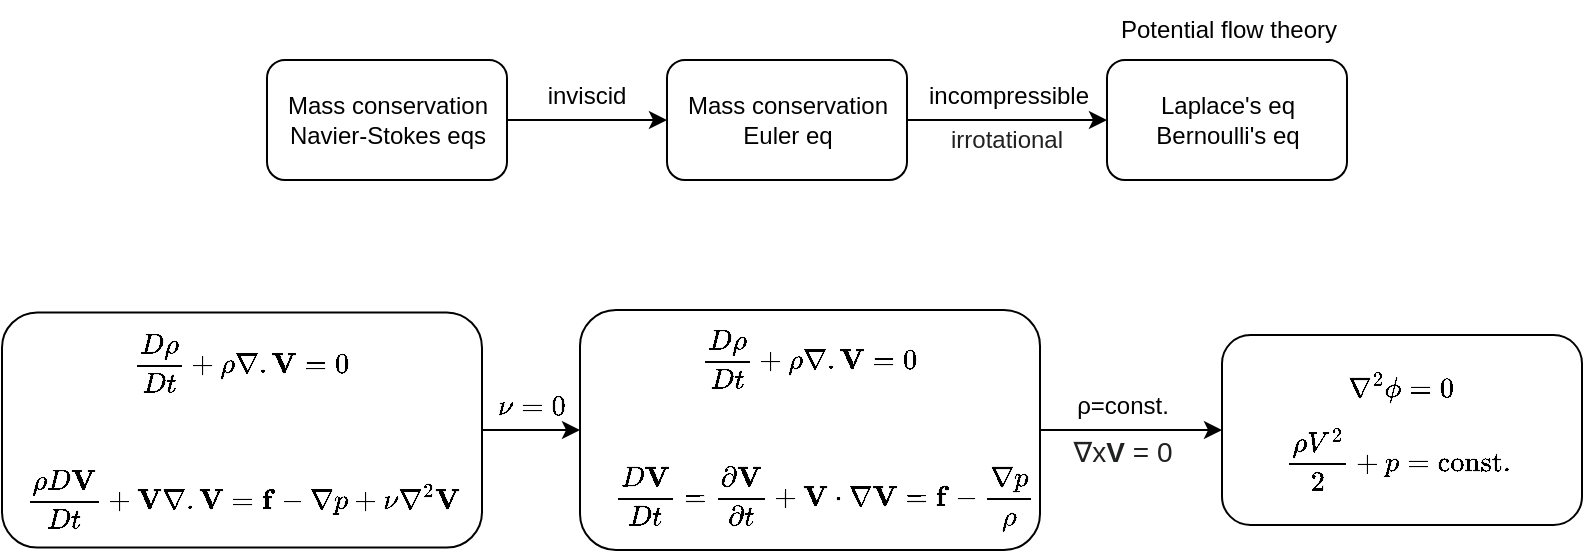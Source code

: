 <mxfile version="21.3.0" type="device">
  <diagram id="C5RBs43oDa-KdzZeNtuy" name="Page-1">
    <mxGraphModel dx="952" dy="624" grid="1" gridSize="10" guides="1" tooltips="1" connect="1" arrows="1" fold="1" page="1" pageScale="1" pageWidth="827" pageHeight="1169" math="1" shadow="0">
      <root>
        <mxCell id="WIyWlLk6GJQsqaUBKTNV-0" />
        <mxCell id="WIyWlLk6GJQsqaUBKTNV-1" parent="WIyWlLk6GJQsqaUBKTNV-0" />
        <mxCell id="h3iGEbAcrN5iRnqlv0FF-5" value="" style="edgeStyle=orthogonalEdgeStyle;rounded=0;orthogonalLoop=1;jettySize=auto;html=1;" parent="WIyWlLk6GJQsqaUBKTNV-1" source="h3iGEbAcrN5iRnqlv0FF-2" target="h3iGEbAcrN5iRnqlv0FF-4" edge="1">
          <mxGeometry relative="1" as="geometry" />
        </mxCell>
        <mxCell id="h3iGEbAcrN5iRnqlv0FF-2" value="Mass conservation&lt;br&gt;Navier-Stokes eqs" style="whiteSpace=wrap;html=1;rounded=1;glass=0;strokeWidth=1;shadow=0;" parent="WIyWlLk6GJQsqaUBKTNV-1" vertex="1">
          <mxGeometry x="142.5" y="230" width="120" height="60" as="geometry" />
        </mxCell>
        <mxCell id="h3iGEbAcrN5iRnqlv0FF-8" value="" style="edgeStyle=orthogonalEdgeStyle;rounded=0;orthogonalLoop=1;jettySize=auto;html=1;" parent="WIyWlLk6GJQsqaUBKTNV-1" source="h3iGEbAcrN5iRnqlv0FF-4" target="h3iGEbAcrN5iRnqlv0FF-7" edge="1">
          <mxGeometry relative="1" as="geometry" />
        </mxCell>
        <mxCell id="h3iGEbAcrN5iRnqlv0FF-4" value="Mass conservation&lt;br&gt;Euler eq" style="whiteSpace=wrap;html=1;rounded=1;glass=0;strokeWidth=1;shadow=0;" parent="WIyWlLk6GJQsqaUBKTNV-1" vertex="1">
          <mxGeometry x="342.5" y="230" width="120" height="60" as="geometry" />
        </mxCell>
        <mxCell id="h3iGEbAcrN5iRnqlv0FF-6" value="inviscid" style="text;html=1;align=center;verticalAlign=middle;resizable=0;points=[];autosize=1;strokeColor=none;fillColor=none;" parent="WIyWlLk6GJQsqaUBKTNV-1" vertex="1">
          <mxGeometry x="271.5" y="233" width="60" height="30" as="geometry" />
        </mxCell>
        <mxCell id="h3iGEbAcrN5iRnqlv0FF-7" value="Laplace&#39;s eq&lt;br&gt;Bernoulli&#39;s eq" style="whiteSpace=wrap;html=1;rounded=1;glass=0;strokeWidth=1;shadow=0;" parent="WIyWlLk6GJQsqaUBKTNV-1" vertex="1">
          <mxGeometry x="562.5" y="230" width="120" height="60" as="geometry" />
        </mxCell>
        <mxCell id="h3iGEbAcrN5iRnqlv0FF-9" value="incompressible" style="text;html=1;align=center;verticalAlign=middle;resizable=0;points=[];autosize=1;strokeColor=none;fillColor=none;" parent="WIyWlLk6GJQsqaUBKTNV-1" vertex="1">
          <mxGeometry x="462.5" y="233" width="100" height="30" as="geometry" />
        </mxCell>
        <mxCell id="h3iGEbAcrN5iRnqlv0FF-10" value="&lt;div style=&quot;text-align: start;&quot;&gt;&lt;font style=&quot;font-size: 12px;&quot; face=&quot;sans-serif&quot; color=&quot;#202122&quot;&gt;&lt;span style=&quot;background-color: rgb(255, 255, 255);&quot;&gt;irrotational&lt;/span&gt;&lt;/font&gt;&lt;/div&gt;" style="text;html=1;align=center;verticalAlign=middle;resizable=0;points=[];autosize=1;strokeColor=none;fillColor=none;" parent="WIyWlLk6GJQsqaUBKTNV-1" vertex="1">
          <mxGeometry x="471.5" y="255" width="80" height="30" as="geometry" />
        </mxCell>
        <mxCell id="9WPusUnOcBkyx_wIXrei-0" value="Potential flow theory" style="text;html=1;align=center;verticalAlign=middle;resizable=0;points=[];autosize=1;strokeColor=none;fillColor=none;" parent="WIyWlLk6GJQsqaUBKTNV-1" vertex="1">
          <mxGeometry x="557.5" y="200" width="130" height="30" as="geometry" />
        </mxCell>
        <mxCell id="b8Hv4RSbSWvBp6GGg8zf-2" value="" style="edgeStyle=orthogonalEdgeStyle;rounded=0;orthogonalLoop=1;jettySize=auto;html=1;" parent="WIyWlLk6GJQsqaUBKTNV-1" source="b8Hv4RSbSWvBp6GGg8zf-3" target="b8Hv4RSbSWvBp6GGg8zf-5" edge="1">
          <mxGeometry relative="1" as="geometry" />
        </mxCell>
        <mxCell id="b8Hv4RSbSWvBp6GGg8zf-3" value="$$\frac{D\rho}{Dt}+\rho\nabla.\mathbf{V}&lt;br&gt;&amp;nbsp;=0$$&lt;br&gt;$$\frac{\rho D\mathbf{V}&lt;br&gt;}{Dt}+\mathbf{V}&lt;br&gt;\nabla.\mathbf{V}&lt;br style=&quot;border-color: var(--border-color);&quot;&gt;&amp;nbsp;=\mathbf{f}&lt;br&gt;-\nabla p+\nu \nabla^2\mathbf{V}&lt;br&gt;$$" style="whiteSpace=wrap;html=1;rounded=1;glass=0;strokeWidth=1;shadow=0;" parent="WIyWlLk6GJQsqaUBKTNV-1" vertex="1">
          <mxGeometry x="10" y="356.25" width="240" height="117.5" as="geometry" />
        </mxCell>
        <mxCell id="b8Hv4RSbSWvBp6GGg8zf-4" value="" style="edgeStyle=orthogonalEdgeStyle;rounded=0;orthogonalLoop=1;jettySize=auto;html=1;" parent="WIyWlLk6GJQsqaUBKTNV-1" source="b8Hv4RSbSWvBp6GGg8zf-5" target="b8Hv4RSbSWvBp6GGg8zf-7" edge="1">
          <mxGeometry relative="1" as="geometry" />
        </mxCell>
        <mxCell id="b8Hv4RSbSWvBp6GGg8zf-5" value="$$\frac{D\rho}{Dt}+\rho\nabla.\mathbf{V}&lt;br style=&quot;border-color: var(--border-color);&quot;&gt;&amp;nbsp;=0$$&lt;br&gt;$$\quad\frac{D\mathbf{V}}{Dt} =\frac{\partial \mathbf{V}}{\partial t}+\mathbf{V} \cdot \nabla \mathbf{V}=\mathbf{f}&lt;br&gt;-\frac{\nabla p}{\rho}$$" style="whiteSpace=wrap;html=1;rounded=1;glass=0;strokeWidth=1;shadow=0;" parent="WIyWlLk6GJQsqaUBKTNV-1" vertex="1">
          <mxGeometry x="299" y="355" width="230" height="120" as="geometry" />
        </mxCell>
        <mxCell id="b8Hv4RSbSWvBp6GGg8zf-6" value="$$\nu=0$$" style="text;html=1;align=center;verticalAlign=middle;resizable=0;points=[];autosize=1;strokeColor=none;fillColor=none;" parent="WIyWlLk6GJQsqaUBKTNV-1" vertex="1">
          <mxGeometry x="234" y="388" width="80" height="30" as="geometry" />
        </mxCell>
        <mxCell id="b8Hv4RSbSWvBp6GGg8zf-7" value="$$\nabla^2 \phi = 0$$$$\frac{\rho V^2}{2} + p =\text{const.&lt;br&gt;}$$" style="whiteSpace=wrap;html=1;rounded=1;glass=0;strokeWidth=1;shadow=0;" parent="WIyWlLk6GJQsqaUBKTNV-1" vertex="1">
          <mxGeometry x="620" y="367.5" width="180" height="95" as="geometry" />
        </mxCell>
        <mxCell id="b8Hv4RSbSWvBp6GGg8zf-8" value="ρ=const." style="text;html=1;align=center;verticalAlign=middle;resizable=0;points=[];autosize=1;strokeColor=none;fillColor=none;" parent="WIyWlLk6GJQsqaUBKTNV-1" vertex="1">
          <mxGeometry x="535" y="388" width="70" height="30" as="geometry" />
        </mxCell>
        <mxCell id="b8Hv4RSbSWvBp6GGg8zf-9" value="&lt;span style=&quot;color: rgb(32, 33, 34); font-family: sans-serif; font-size: 14px; text-align: start; background-color: rgb(255, 255, 255);&quot;&gt;∇x&lt;/span&gt;&lt;b style=&quot;color: rgb(32, 33, 34); font-family: sans-serif; font-size: 14px; text-align: start; background-color: rgb(255, 255, 255);&quot;&gt;V &lt;/b&gt;&lt;span style=&quot;color: rgb(32, 33, 34); font-family: sans-serif; font-size: 14px; text-align: start; background-color: rgb(255, 255, 255);&quot;&gt;= 0&lt;/span&gt;" style="text;html=1;align=center;verticalAlign=middle;resizable=0;points=[];autosize=1;strokeColor=none;fillColor=none;" parent="WIyWlLk6GJQsqaUBKTNV-1" vertex="1">
          <mxGeometry x="535" y="411" width="70" height="30" as="geometry" />
        </mxCell>
      </root>
    </mxGraphModel>
  </diagram>
</mxfile>
